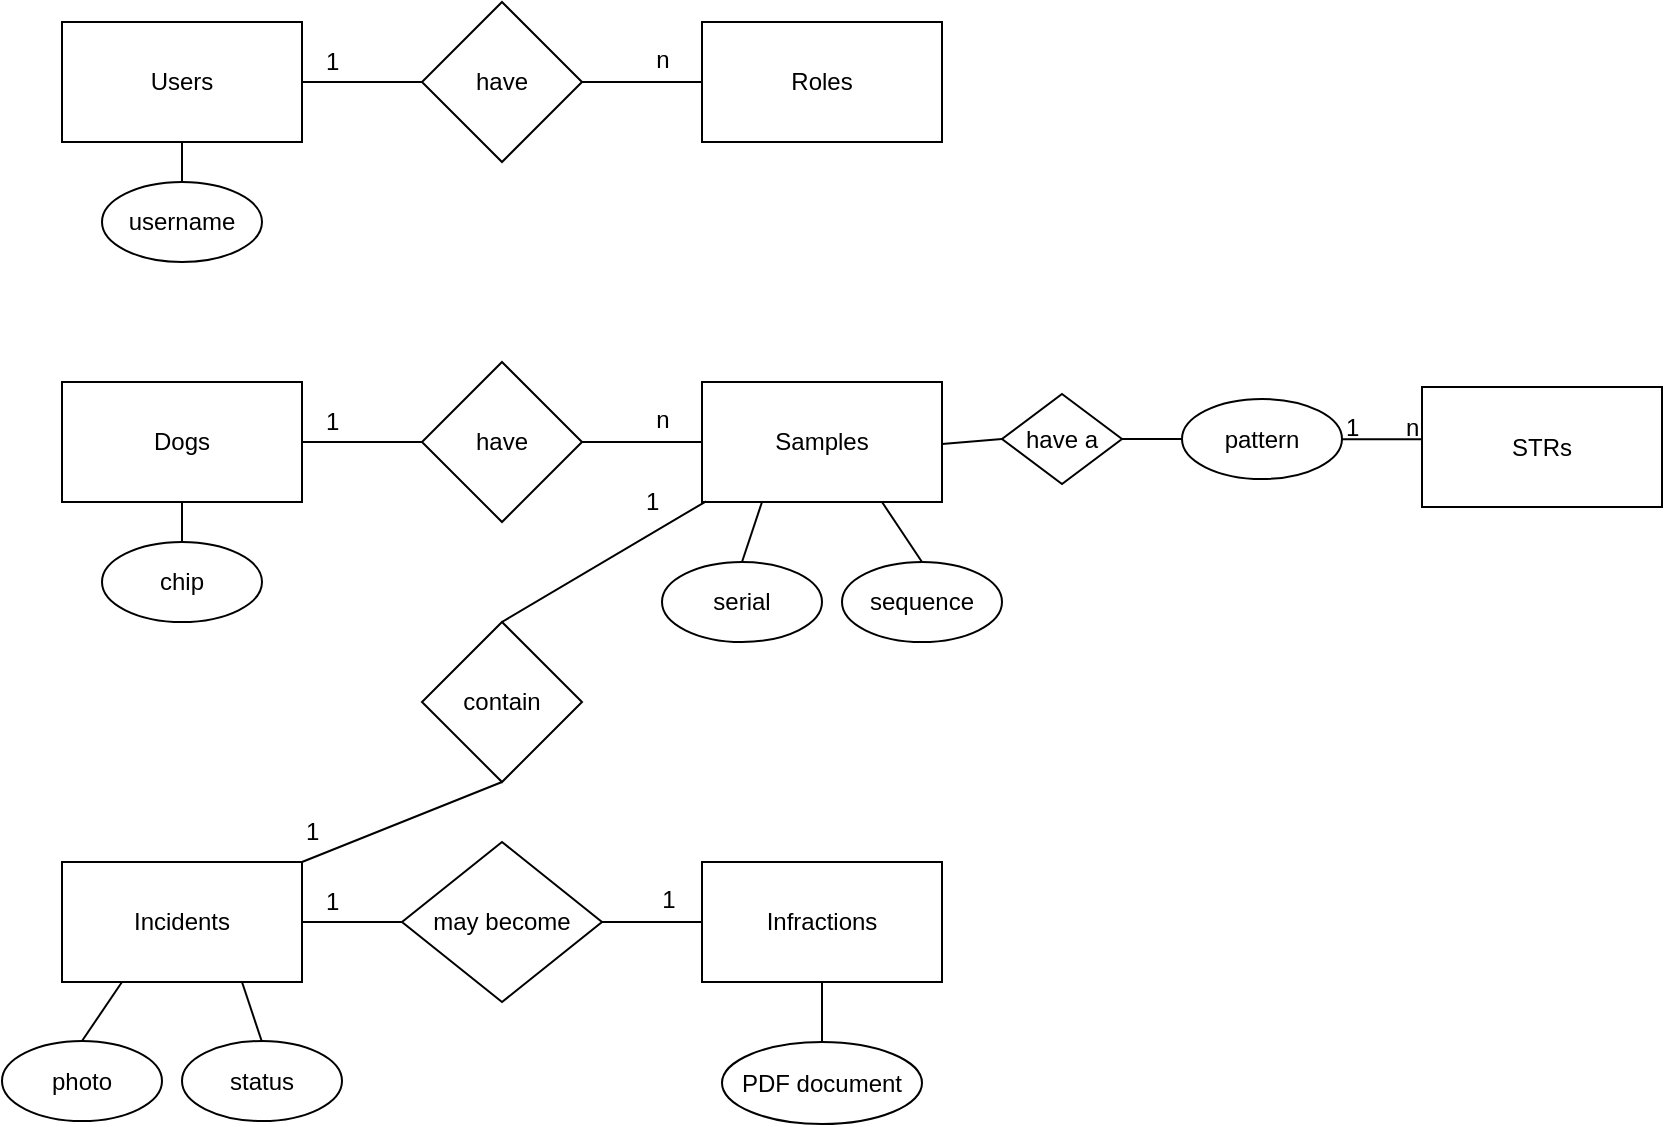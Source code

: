 <mxfile version="10.6.5"><diagram id="2WxtQeQoGvl9M-vjqOT7" name="Page-1"><mxGraphModel dx="1103" dy="622" grid="1" gridSize="10" guides="1" tooltips="1" connect="1" arrows="1" fold="1" page="1" pageScale="1" pageWidth="850" pageHeight="1100" math="0" shadow="0"><root><mxCell id="0"/><mxCell id="1" parent="0"/><mxCell id="mxfjXfagqgNO7wqisxDD-1" value="&lt;div&gt;Users&lt;/div&gt;" style="rounded=0;whiteSpace=wrap;html=1;" vertex="1" parent="1"><mxGeometry x="40" y="40" width="120" height="60" as="geometry"/></mxCell><mxCell id="mxfjXfagqgNO7wqisxDD-2" value="&lt;div&gt;Roles&lt;/div&gt;" style="rounded=0;whiteSpace=wrap;html=1;" vertex="1" parent="1"><mxGeometry x="360" y="40" width="120" height="60" as="geometry"/></mxCell><mxCell id="mxfjXfagqgNO7wqisxDD-4" value="have" style="rhombus;whiteSpace=wrap;html=1;" vertex="1" parent="1"><mxGeometry x="220" y="30" width="80" height="80" as="geometry"/></mxCell><mxCell id="mxfjXfagqgNO7wqisxDD-6" value="" style="endArrow=none;html=1;entryX=0;entryY=0.5;entryDx=0;entryDy=0;exitX=1;exitY=0.5;exitDx=0;exitDy=0;" edge="1" parent="1" source="mxfjXfagqgNO7wqisxDD-1" target="mxfjXfagqgNO7wqisxDD-4"><mxGeometry width="50" height="50" relative="1" as="geometry"><mxPoint x="75" y="170" as="sourcePoint"/><mxPoint x="125" y="120" as="targetPoint"/></mxGeometry></mxCell><mxCell id="mxfjXfagqgNO7wqisxDD-8" value="" style="endArrow=none;html=1;entryX=0;entryY=0.5;entryDx=0;entryDy=0;exitX=1;exitY=0.5;exitDx=0;exitDy=0;" edge="1" parent="1" source="mxfjXfagqgNO7wqisxDD-4" target="mxfjXfagqgNO7wqisxDD-2"><mxGeometry width="50" height="50" relative="1" as="geometry"><mxPoint x="300" y="100" as="sourcePoint"/><mxPoint x="350" y="50" as="targetPoint"/></mxGeometry></mxCell><mxCell id="mxfjXfagqgNO7wqisxDD-10" value="n" style="text;html=1;resizable=0;points=[];align=center;verticalAlign=middle;labelBackgroundColor=#ffffff;" vertex="1" connectable="0" parent="mxfjXfagqgNO7wqisxDD-8"><mxGeometry x="0.367" y="2" relative="1" as="geometry"><mxPoint x="-1" y="-9" as="offset"/></mxGeometry></mxCell><mxCell id="mxfjXfagqgNO7wqisxDD-9" value="&lt;div&gt;1&lt;/div&gt;&lt;div&gt;&lt;br&gt;&lt;/div&gt;" style="text;html=1;resizable=0;points=[];autosize=1;align=left;verticalAlign=top;spacingTop=-4;" vertex="1" parent="1"><mxGeometry x="170" y="50" width="20" height="30" as="geometry"/></mxCell><mxCell id="mxfjXfagqgNO7wqisxDD-20" value="Dogs" style="rounded=0;whiteSpace=wrap;html=1;" vertex="1" parent="1"><mxGeometry x="40" y="220" width="120" height="60" as="geometry"/></mxCell><mxCell id="mxfjXfagqgNO7wqisxDD-21" value="Samples" style="rounded=0;whiteSpace=wrap;html=1;" vertex="1" parent="1"><mxGeometry x="360" y="220" width="120" height="60" as="geometry"/></mxCell><mxCell id="mxfjXfagqgNO7wqisxDD-22" value="have" style="rhombus;whiteSpace=wrap;html=1;" vertex="1" parent="1"><mxGeometry x="220" y="210" width="80" height="80" as="geometry"/></mxCell><mxCell id="mxfjXfagqgNO7wqisxDD-23" value="" style="endArrow=none;html=1;entryX=0;entryY=0.5;entryDx=0;entryDy=0;exitX=1;exitY=0.5;exitDx=0;exitDy=0;" edge="1" parent="1" source="mxfjXfagqgNO7wqisxDD-20" target="mxfjXfagqgNO7wqisxDD-22"><mxGeometry width="50" height="50" relative="1" as="geometry"><mxPoint x="75" y="350" as="sourcePoint"/><mxPoint x="125" y="300" as="targetPoint"/></mxGeometry></mxCell><mxCell id="mxfjXfagqgNO7wqisxDD-24" value="" style="endArrow=none;html=1;entryX=0;entryY=0.5;entryDx=0;entryDy=0;exitX=1;exitY=0.5;exitDx=0;exitDy=0;" edge="1" parent="1" source="mxfjXfagqgNO7wqisxDD-22" target="mxfjXfagqgNO7wqisxDD-21"><mxGeometry width="50" height="50" relative="1" as="geometry"><mxPoint x="300" y="280" as="sourcePoint"/><mxPoint x="350" y="230" as="targetPoint"/></mxGeometry></mxCell><mxCell id="mxfjXfagqgNO7wqisxDD-25" value="n" style="text;html=1;resizable=0;points=[];align=center;verticalAlign=middle;labelBackgroundColor=#ffffff;" vertex="1" connectable="0" parent="mxfjXfagqgNO7wqisxDD-24"><mxGeometry x="0.367" y="2" relative="1" as="geometry"><mxPoint x="-1" y="-9" as="offset"/></mxGeometry></mxCell><mxCell id="mxfjXfagqgNO7wqisxDD-26" value="&lt;div&gt;1&lt;/div&gt;&lt;div&gt;&lt;br&gt;&lt;/div&gt;" style="text;html=1;resizable=0;points=[];autosize=1;align=left;verticalAlign=top;spacingTop=-4;" vertex="1" parent="1"><mxGeometry x="170" y="230" width="20" height="30" as="geometry"/></mxCell><mxCell id="mxfjXfagqgNO7wqisxDD-27" value="Incidents" style="rounded=0;whiteSpace=wrap;html=1;" vertex="1" parent="1"><mxGeometry x="40" y="460" width="120" height="60" as="geometry"/></mxCell><mxCell id="mxfjXfagqgNO7wqisxDD-28" value="Infractions" style="rounded=0;whiteSpace=wrap;html=1;" vertex="1" parent="1"><mxGeometry x="360" y="460" width="120" height="60" as="geometry"/></mxCell><mxCell id="mxfjXfagqgNO7wqisxDD-29" value="may become" style="rhombus;whiteSpace=wrap;html=1;" vertex="1" parent="1"><mxGeometry x="210" y="450" width="100" height="80" as="geometry"/></mxCell><mxCell id="mxfjXfagqgNO7wqisxDD-30" value="" style="endArrow=none;html=1;entryX=0;entryY=0.5;entryDx=0;entryDy=0;exitX=1;exitY=0.5;exitDx=0;exitDy=0;" edge="1" parent="1" source="mxfjXfagqgNO7wqisxDD-27" target="mxfjXfagqgNO7wqisxDD-29"><mxGeometry width="50" height="50" relative="1" as="geometry"><mxPoint x="75" y="590" as="sourcePoint"/><mxPoint x="125" y="540" as="targetPoint"/></mxGeometry></mxCell><mxCell id="mxfjXfagqgNO7wqisxDD-31" value="" style="endArrow=none;html=1;entryX=0;entryY=0.5;entryDx=0;entryDy=0;exitX=1;exitY=0.5;exitDx=0;exitDy=0;" edge="1" parent="1" source="mxfjXfagqgNO7wqisxDD-29" target="mxfjXfagqgNO7wqisxDD-28"><mxGeometry width="50" height="50" relative="1" as="geometry"><mxPoint x="300" y="520" as="sourcePoint"/><mxPoint x="350" y="470" as="targetPoint"/></mxGeometry></mxCell><mxCell id="mxfjXfagqgNO7wqisxDD-32" value="1" style="text;html=1;resizable=0;points=[];align=center;verticalAlign=middle;labelBackgroundColor=#ffffff;" vertex="1" connectable="0" parent="mxfjXfagqgNO7wqisxDD-31"><mxGeometry x="0.367" y="2" relative="1" as="geometry"><mxPoint x="-1" y="-9" as="offset"/></mxGeometry></mxCell><mxCell id="mxfjXfagqgNO7wqisxDD-33" value="&lt;div&gt;1&lt;/div&gt;&lt;div&gt;&lt;br&gt;&lt;/div&gt;" style="text;html=1;resizable=0;points=[];autosize=1;align=left;verticalAlign=top;spacingTop=-4;" vertex="1" parent="1"><mxGeometry x="170" y="470" width="20" height="30" as="geometry"/></mxCell><mxCell id="mxfjXfagqgNO7wqisxDD-34" value="" style="endArrow=none;html=1;exitX=0.5;exitY=0;exitDx=0;exitDy=0;entryX=0.017;entryY=0.994;entryDx=0;entryDy=0;entryPerimeter=0;" edge="1" parent="1" source="mxfjXfagqgNO7wqisxDD-35" target="mxfjXfagqgNO7wqisxDD-21"><mxGeometry width="50" height="50" relative="1" as="geometry"><mxPoint x="250" y="390" as="sourcePoint"/><mxPoint x="357" y="281" as="targetPoint"/><Array as="points"/></mxGeometry></mxCell><mxCell id="mxfjXfagqgNO7wqisxDD-35" value="contain" style="rhombus;whiteSpace=wrap;html=1;" vertex="1" parent="1"><mxGeometry x="220" y="340" width="80" height="80" as="geometry"/></mxCell><mxCell id="mxfjXfagqgNO7wqisxDD-36" value="" style="endArrow=none;html=1;entryX=0.5;entryY=1;entryDx=0;entryDy=0;" edge="1" parent="1" target="mxfjXfagqgNO7wqisxDD-35"><mxGeometry width="50" height="50" relative="1" as="geometry"><mxPoint x="160" y="460" as="sourcePoint"/><mxPoint x="420.143" y="280" as="targetPoint"/><Array as="points"/></mxGeometry></mxCell><mxCell id="mxfjXfagqgNO7wqisxDD-38" value="&lt;div&gt;1&lt;/div&gt;&lt;div&gt;&lt;br&gt;&lt;/div&gt;" style="text;html=1;resizable=0;points=[];autosize=1;align=left;verticalAlign=top;spacingTop=-4;" vertex="1" parent="1"><mxGeometry x="160" y="435" width="20" height="30" as="geometry"/></mxCell><mxCell id="mxfjXfagqgNO7wqisxDD-39" value="&lt;div&gt;1&lt;/div&gt;&lt;div&gt;&lt;br&gt;&lt;/div&gt;" style="text;html=1;resizable=0;points=[];autosize=1;align=left;verticalAlign=top;spacingTop=-4;" vertex="1" parent="1"><mxGeometry x="330" y="270" width="20" height="30" as="geometry"/></mxCell><mxCell id="mxfjXfagqgNO7wqisxDD-41" value="username" style="ellipse;whiteSpace=wrap;html=1;" vertex="1" parent="1"><mxGeometry x="60" y="120" width="80" height="40" as="geometry"/></mxCell><mxCell id="mxfjXfagqgNO7wqisxDD-44" value="" style="endArrow=none;html=1;exitX=0.5;exitY=0;exitDx=0;exitDy=0;entryX=0.5;entryY=1;entryDx=0;entryDy=0;" edge="1" parent="1" source="mxfjXfagqgNO7wqisxDD-41" target="mxfjXfagqgNO7wqisxDD-1"><mxGeometry width="50" height="50" relative="1" as="geometry"><mxPoint x="180" y="200" as="sourcePoint"/><mxPoint x="230" y="150" as="targetPoint"/></mxGeometry></mxCell><mxCell id="mxfjXfagqgNO7wqisxDD-45" value="&lt;div&gt;chip&lt;/div&gt;" style="ellipse;whiteSpace=wrap;html=1;" vertex="1" parent="1"><mxGeometry x="60" y="300" width="80" height="40" as="geometry"/></mxCell><mxCell id="mxfjXfagqgNO7wqisxDD-46" value="" style="endArrow=none;html=1;exitX=0.5;exitY=0;exitDx=0;exitDy=0;entryX=0.5;entryY=1;entryDx=0;entryDy=0;" edge="1" parent="1" source="mxfjXfagqgNO7wqisxDD-45" target="mxfjXfagqgNO7wqisxDD-20"><mxGeometry width="50" height="50" relative="1" as="geometry"><mxPoint x="110.333" y="139.667" as="sourcePoint"/><mxPoint x="110.333" y="109.667" as="targetPoint"/></mxGeometry></mxCell><mxCell id="mxfjXfagqgNO7wqisxDD-47" value="status" style="ellipse;whiteSpace=wrap;html=1;" vertex="1" parent="1"><mxGeometry x="100" y="549.5" width="80" height="40" as="geometry"/></mxCell><mxCell id="mxfjXfagqgNO7wqisxDD-48" value="photo" style="ellipse;whiteSpace=wrap;html=1;" vertex="1" parent="1"><mxGeometry x="10" y="549.5" width="80" height="40" as="geometry"/></mxCell><mxCell id="mxfjXfagqgNO7wqisxDD-49" value="" style="endArrow=none;html=1;exitX=0.5;exitY=0;exitDx=0;exitDy=0;entryX=0.25;entryY=1;entryDx=0;entryDy=0;" edge="1" parent="1" source="mxfjXfagqgNO7wqisxDD-48" target="mxfjXfagqgNO7wqisxDD-27"><mxGeometry width="50" height="50" relative="1" as="geometry"><mxPoint x="20" y="550" as="sourcePoint"/><mxPoint x="70" y="500" as="targetPoint"/></mxGeometry></mxCell><mxCell id="mxfjXfagqgNO7wqisxDD-50" value="" style="endArrow=none;html=1;entryX=0.75;entryY=1;entryDx=0;entryDy=0;" edge="1" parent="1" target="mxfjXfagqgNO7wqisxDD-27"><mxGeometry width="50" height="50" relative="1" as="geometry"><mxPoint x="140" y="550" as="sourcePoint"/><mxPoint x="220" y="540" as="targetPoint"/></mxGeometry></mxCell><mxCell id="mxfjXfagqgNO7wqisxDD-51" value="PDF document" style="ellipse;whiteSpace=wrap;html=1;" vertex="1" parent="1"><mxGeometry x="370" y="550" width="100" height="41" as="geometry"/></mxCell><mxCell id="mxfjXfagqgNO7wqisxDD-52" value="" style="endArrow=none;html=1;exitX=0.5;exitY=0;exitDx=0;exitDy=0;entryX=0.5;entryY=1;entryDx=0;entryDy=0;" edge="1" parent="1" source="mxfjXfagqgNO7wqisxDD-51" target="mxfjXfagqgNO7wqisxDD-28"><mxGeometry width="50" height="50" relative="1" as="geometry"><mxPoint x="400" y="550" as="sourcePoint"/><mxPoint x="450" y="500" as="targetPoint"/></mxGeometry></mxCell><mxCell id="mxfjXfagqgNO7wqisxDD-53" value="serial" style="ellipse;whiteSpace=wrap;html=1;" vertex="1" parent="1"><mxGeometry x="340" y="310" width="80" height="40" as="geometry"/></mxCell><mxCell id="mxfjXfagqgNO7wqisxDD-54" value="&lt;div&gt;sequence&lt;/div&gt;" style="ellipse;whiteSpace=wrap;html=1;" vertex="1" parent="1"><mxGeometry x="430" y="310" width="80" height="40" as="geometry"/></mxCell><mxCell id="mxfjXfagqgNO7wqisxDD-55" value="&lt;div&gt;pattern&lt;/div&gt;" style="ellipse;whiteSpace=wrap;html=1;" vertex="1" parent="1"><mxGeometry x="600" y="228.5" width="80" height="40" as="geometry"/></mxCell><mxCell id="mxfjXfagqgNO7wqisxDD-56" value="" style="endArrow=none;html=1;exitX=0.25;exitY=1;exitDx=0;exitDy=0;entryX=0.5;entryY=0;entryDx=0;entryDy=0;" edge="1" parent="1" source="mxfjXfagqgNO7wqisxDD-21" target="mxfjXfagqgNO7wqisxDD-53"><mxGeometry width="50" height="50" relative="1" as="geometry"><mxPoint x="570" y="410" as="sourcePoint"/><mxPoint x="620" y="360" as="targetPoint"/></mxGeometry></mxCell><mxCell id="mxfjXfagqgNO7wqisxDD-57" value="" style="endArrow=none;html=1;exitX=0.75;exitY=1;exitDx=0;exitDy=0;entryX=0.5;entryY=0;entryDx=0;entryDy=0;" edge="1" parent="1" source="mxfjXfagqgNO7wqisxDD-21" target="mxfjXfagqgNO7wqisxDD-54"><mxGeometry width="50" height="50" relative="1" as="geometry"><mxPoint x="480" y="460" as="sourcePoint"/><mxPoint x="530" y="410" as="targetPoint"/></mxGeometry></mxCell><mxCell id="mxfjXfagqgNO7wqisxDD-60" value="&lt;div&gt;STRs&lt;/div&gt;" style="rounded=0;whiteSpace=wrap;html=1;" vertex="1" parent="1"><mxGeometry x="720" y="222.5" width="120" height="60" as="geometry"/></mxCell><mxCell id="mxfjXfagqgNO7wqisxDD-68" value="" style="endArrow=none;html=1;exitX=1;exitY=0.5;exitDx=0;exitDy=0;entryX=0;entryY=0.5;entryDx=0;entryDy=0;" edge="1" parent="1"><mxGeometry width="50" height="50" relative="1" as="geometry"><mxPoint x="679.833" y="248.667" as="sourcePoint"/><mxPoint x="719.833" y="248.667" as="targetPoint"/></mxGeometry></mxCell><mxCell id="mxfjXfagqgNO7wqisxDD-69" value="1" style="text;html=1;resizable=0;points=[];autosize=1;align=left;verticalAlign=top;spacingTop=-4;" vertex="1" parent="1"><mxGeometry x="680" y="232.5" width="20" height="20" as="geometry"/></mxCell><mxCell id="mxfjXfagqgNO7wqisxDD-70" value="n" style="text;html=1;resizable=0;points=[];autosize=1;align=left;verticalAlign=top;spacingTop=-4;" vertex="1" parent="1"><mxGeometry x="710" y="232.5" width="20" height="20" as="geometry"/></mxCell><mxCell id="mxfjXfagqgNO7wqisxDD-77" value="" style="endArrow=none;html=1;entryX=0;entryY=0.5;entryDx=0;entryDy=0;" edge="1" parent="1" source="mxfjXfagqgNO7wqisxDD-78" target="mxfjXfagqgNO7wqisxDD-55"><mxGeometry width="50" height="50" relative="1" as="geometry"><mxPoint x="480" y="251" as="sourcePoint"/><mxPoint x="600" y="250" as="targetPoint"/></mxGeometry></mxCell><mxCell id="mxfjXfagqgNO7wqisxDD-78" value="have a" style="rhombus;whiteSpace=wrap;html=1;" vertex="1" parent="1"><mxGeometry x="510" y="226" width="60" height="45" as="geometry"/></mxCell><mxCell id="mxfjXfagqgNO7wqisxDD-80" value="" style="endArrow=none;html=1;entryX=0;entryY=0.5;entryDx=0;entryDy=0;" edge="1" parent="1" target="mxfjXfagqgNO7wqisxDD-78"><mxGeometry width="50" height="50" relative="1" as="geometry"><mxPoint x="480" y="251" as="sourcePoint"/><mxPoint x="602.833" y="251.333" as="targetPoint"/></mxGeometry></mxCell></root></mxGraphModel></diagram></mxfile>